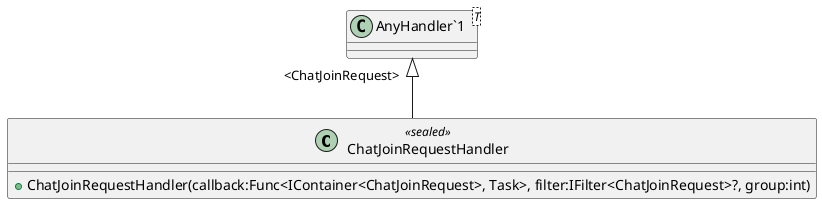 @startuml
class ChatJoinRequestHandler <<sealed>> {
    + ChatJoinRequestHandler(callback:Func<IContainer<ChatJoinRequest>, Task>, filter:IFilter<ChatJoinRequest>?, group:int)
}
class "AnyHandler`1"<T> {
}
"AnyHandler`1" "<ChatJoinRequest>" <|-- ChatJoinRequestHandler
@enduml
